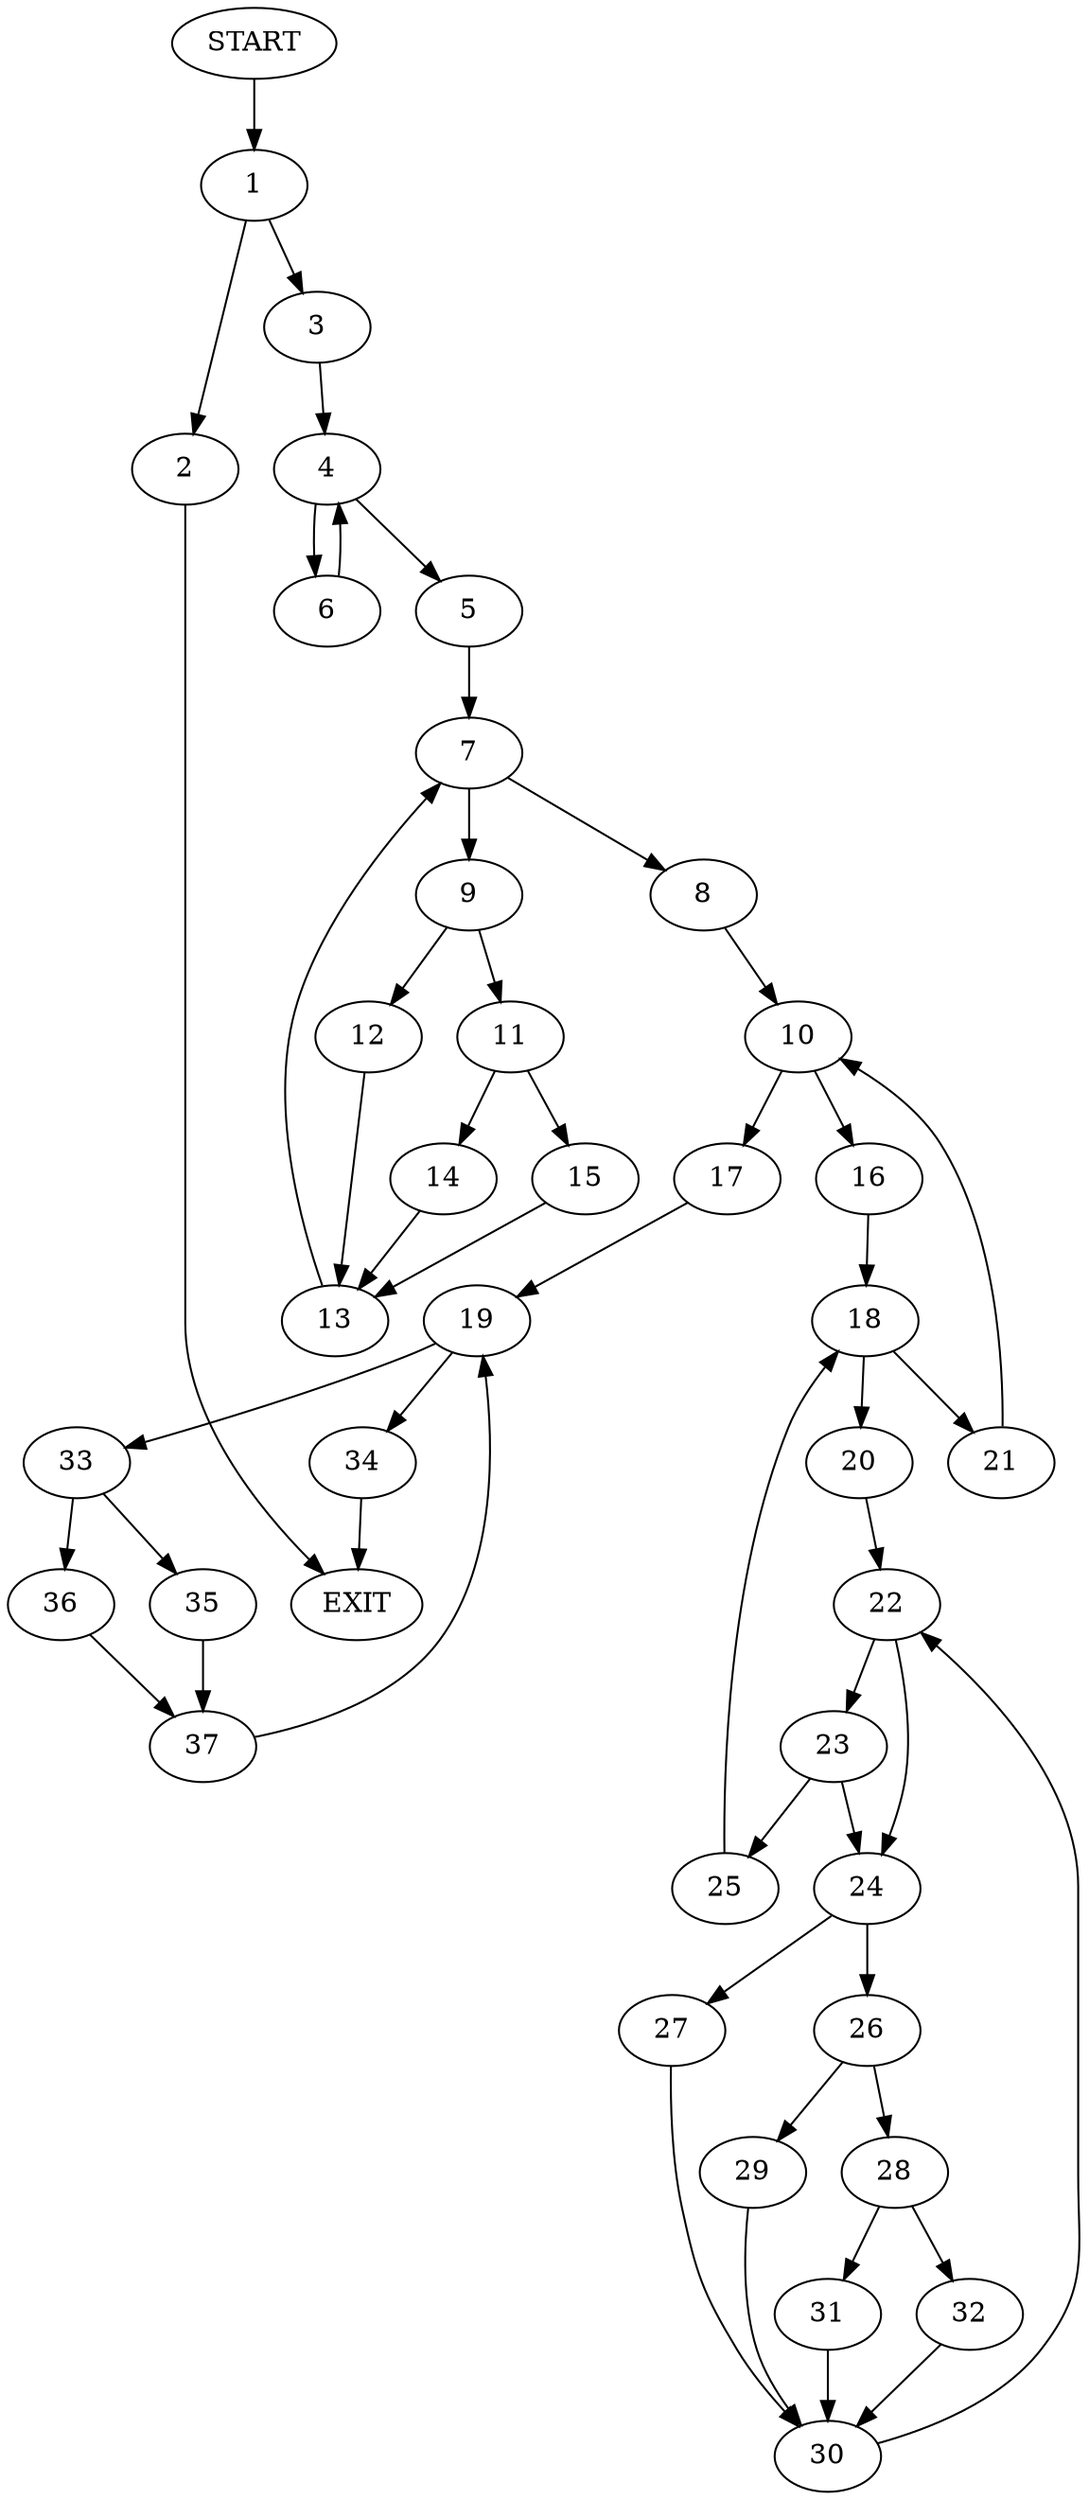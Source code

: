 digraph {
0 [label="START"]
38 [label="EXIT"]
0 -> 1
1 -> 2
1 -> 3
3 -> 4
2 -> 38
4 -> 5
4 -> 6
5 -> 7
6 -> 4
7 -> 8
7 -> 9
8 -> 10
9 -> 11
9 -> 12
12 -> 13
11 -> 14
11 -> 15
14 -> 13
15 -> 13
13 -> 7
10 -> 16
10 -> 17
16 -> 18
17 -> 19
18 -> 20
18 -> 21
20 -> 22
21 -> 10
22 -> 23
22 -> 24
23 -> 25
23 -> 24
24 -> 26
24 -> 27
25 -> 18
26 -> 28
26 -> 29
27 -> 30
28 -> 31
28 -> 32
29 -> 30
31 -> 30
32 -> 30
30 -> 22
19 -> 33
19 -> 34
33 -> 35
33 -> 36
34 -> 38
36 -> 37
35 -> 37
37 -> 19
}
